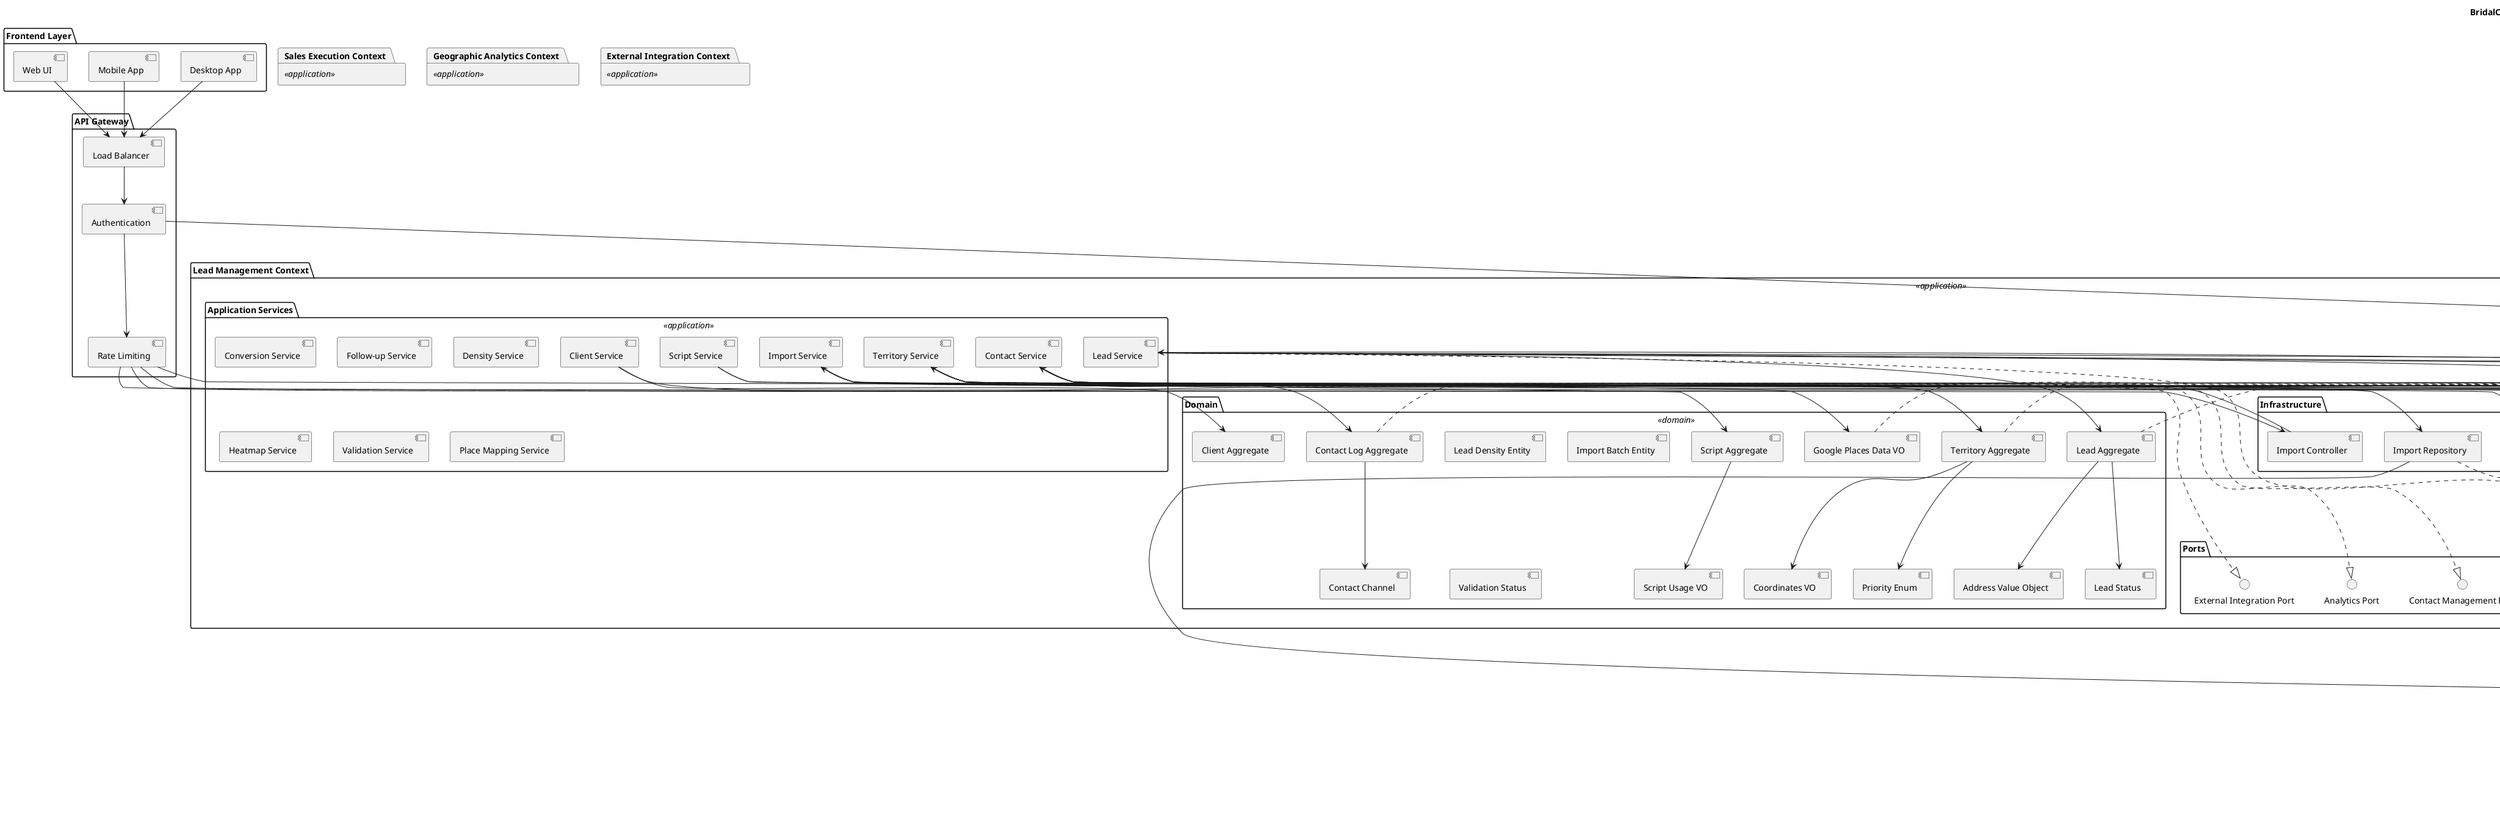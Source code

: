 @startuml BridalCover CRM - Architecture

!define RECTANGLE class
!define INTERFACE interface
!define COMPONENT component

title BridalCover CRM - Hexagonal Architecture

skinparam componentStyle uml2
skinparam rectangle {
    BackgroundColor<<domain>> LightBlue
    BackgroundColor<<application>> LightGreen
    BackgroundColor<<infrastructure>> LightYellow
    BackgroundColor<<external>> LightPink
    BackgroundColor<<database>> Orange
    BackgroundColor<<messaging>> Purple
}

package "Frontend Layer" {
    [Web UI] as WebUI
    [Mobile App] as MobileApp
    [Desktop App] as DesktopApp
}

package "API Gateway" {
    [Load Balancer] as LB
    [Authentication] as Auth
    [Rate Limiting] as RateLimit
}

package "Lead Management Context" <<application>> {
    package "Ports" {
        interface "Lead Management Port" as LeadPort
        interface "Lead Repository Port" as LeadRepoPort
        interface "Client Repository Port" as ClientRepoPort
    }
    
    package "Application Services" <<application>> {
        [Lead Service] as LeadService
        [Client Service] as ClientService
        [Conversion Service] as ConversionService
    }
    
    package "Domain" <<domain>> {
        [Lead Aggregate] as LeadAgg
        [Client Aggregate] as ClientAgg
        [Address Value Object] as AddressVO
        [Lead Status] as LeadStatus
    }
    
    package "Infrastructure" <<infrastructure>> {
        [Lead Controller] as LeadController
        [Lead Repository] as LeadRepo
        [Client Repository] as ClientRepo
    }
}

package "Sales Execution Context" <<application>> {
    package "Ports" {
        interface "Contact Management Port" as ContactPort
        interface "Script Management Port" as ScriptPort
        interface "Contact Repository Port" as ContactRepoPort
    }
    
    package "Application Services" <<application>> {
        [Contact Service] as ContactService
        [Script Service] as ScriptService
        [Follow-up Service] as FollowupService
    }
    
    package "Domain" <<domain>> {
        [Contact Log Aggregate] as ContactAgg
        [Script Aggregate] as ScriptAgg
        [Script Usage VO] as ScriptUsageVO
        [Contact Channel] as ContactChannel
    }
    
    package "Infrastructure" <<infrastructure>> {
        [Contact Controller] as ContactController
        [Contact Repository] as ContactRepo
        [Script Repository] as ScriptRepo
    }
}

package "Geographic Analytics Context" <<application>> {
    package "Ports" {
        interface "Analytics Port" as AnalyticsPort
        interface "Territory Repository Port" as TerritoryRepoPort
    }
    
    package "Application Services" <<application>> {
        [Territory Service] as TerritoryService
        [Density Service] as DensityService
        [Heatmap Service] as HeatmapService
    }
    
    package "Domain" <<domain>> {
        [Territory Aggregate] as TerritoryAgg
        [Lead Density Entity] as DensityEntity
        [Coordinates VO] as CoordinatesVO
        [Priority Enum] as Priority
    }
    
    package "Infrastructure" <<infrastructure>> {
        [Analytics Controller] as AnalyticsController
        [Territory Repository] as TerritoryRepo
        [Maps Integration] as MapsIntegration
    }
}

package "External Integration Context" <<application>> {
    package "Ports" {
        interface "External Integration Port" as ExternalPort
        interface "Import Repository Port" as ImportRepoPort
    }
    
    package "Application Services" <<application>> {
        [Import Service] as ImportService
        [Validation Service] as ValidationService
        [Place Mapping Service] as PlaceMappingService
    }
    
    package "Domain" <<domain>> {
        [Google Places Data VO] as GooglePlacesVO
        [Import Batch Entity] as ImportBatch
        [Validation Status] as ValidationStatus
    }
    
    package "Infrastructure" <<infrastructure>> {
        [Import Controller] as ImportController
        [Google Places Client] as GoogleClient
        [Import Repository] as ImportRepo
    }
}

package "Shared Infrastructure" <<infrastructure>> {
    package "Databases" <<database>> {
        database "PostgreSQL\n(Main Data)" as PostgresDB
        database "Redis\n(Cache)" as RedisDB
        database "Event Store\n(Events)" as EventStoreDB
    }
    
    package "Messaging" <<messaging>> {
        queue "Kafka\n(Domain Events)" as KafkaQueue
        queue "RabbitMQ\n(Commands)" as RabbitQueue
    }
    
    package "External Services" <<external>> {
        cloud "Google Places API" as GoogleAPI
        cloud "Google Maps API" as MapsAPI
        cloud "Email Service" as EmailService
        cloud "SMS Service" as SMSService
    }
    
    package "Monitoring & Security" {
        [Logging Service] as LoggingService
        [Metrics Collector] as MetricsCollector
        [Security Manager] as SecurityManager
    }
}

' Frontend to API Gateway
WebUI --> LB
MobileApp --> LB
DesktopApp --> LB

' API Gateway to Controllers
LB --> Auth
Auth --> RateLimit
RateLimit --> LeadController
RateLimit --> ContactController
RateLimit --> AnalyticsController
RateLimit --> ImportController

' Controllers to Application Services
LeadController --> LeadService
ContactController --> ContactService
AnalyticsController --> TerritoryService
ImportController --> ImportService

' Application Services to Domain
LeadService --> LeadAgg
ClientService --> ClientAgg
ContactService --> ContactAgg
ScriptService --> ScriptAgg
TerritoryService --> TerritoryAgg
ImportService --> GooglePlacesVO

' Domain to Value Objects/Enums
LeadAgg --> AddressVO
LeadAgg --> LeadStatus
ContactAgg --> ContactChannel
ScriptAgg --> ScriptUsageVO
TerritoryAgg --> CoordinatesVO
TerritoryAgg --> Priority

' Application Services to Repositories
LeadService --> LeadRepo
ClientService --> ClientRepo
ContactService --> ContactRepo
ScriptService --> ScriptRepo
TerritoryService --> TerritoryRepo
ImportService --> ImportRepo

' Repositories to Databases
LeadRepo --> PostgresDB
ClientRepo --> PostgresDB
ContactRepo --> PostgresDB
ScriptRepo --> PostgresDB
TerritoryRepo --> PostgresDB
ImportRepo --> PostgresDB

' Cache Integration
LeadRepo --> RedisDB
ContactRepo --> RedisDB
TerritoryRepo --> RedisDB

' External Service Integration
GoogleClient --> GoogleAPI
MapsIntegration --> MapsAPI
ContactService --> EmailService
ContactService --> SMSService

' Event-Driven Communication
LeadService --> KafkaQueue : publishes LeadCreated
ContactService --> KafkaQueue : publishes ContactAttempted
ImportService --> KafkaQueue : publishes PlacesImported
TerritoryService --> KafkaQueue : consumes events

KafkaQueue --> EventStoreDB

' Command Processing
LeadController --> RabbitQueue
ContactController --> RabbitQueue
AnalyticsController --> RabbitQueue

' Monitoring
LeadService --> LoggingService
ContactService --> LoggingService
TerritoryService --> LoggingService
ImportService --> LoggingService

LeadService --> MetricsCollector
ContactService --> MetricsCollector
TerritoryService --> MetricsCollector

Auth --> SecurityManager

' Port implementations (Hexagonal Architecture)
LeadService ..|> LeadPort
ContactService ..|> ContactPort
TerritoryService ..|> AnalyticsPort
ImportService ..|> ExternalPort

LeadRepo ..|> LeadRepoPort
ContactRepo ..|> ContactRepoPort
TerritoryRepo ..|> TerritoryRepoPort
ImportRepo ..|> ImportRepoPort

note right of LeadAgg : Aggregate Root\nManages lead lifecycle\nBusiness rules enforcement

note right of ContactAgg : Aggregate Root\nTracks all contact attempts\nScript effectiveness

note right of TerritoryAgg : Aggregate Root\nGeographic analysis\nDensity calculations

note right of GooglePlacesVO : Value Object\nExternal data mapping\nValidation logic

note bottom of KafkaQueue : Event-Driven Architecture\nAsynchronous communication\nBetween bounded contexts

note bottom of PostgresDB : ACID Transactions\nRelational data\nConsistent state

note bottom of RedisDB : Performance cache\nSession storage\nFrequent queries

@enduml 